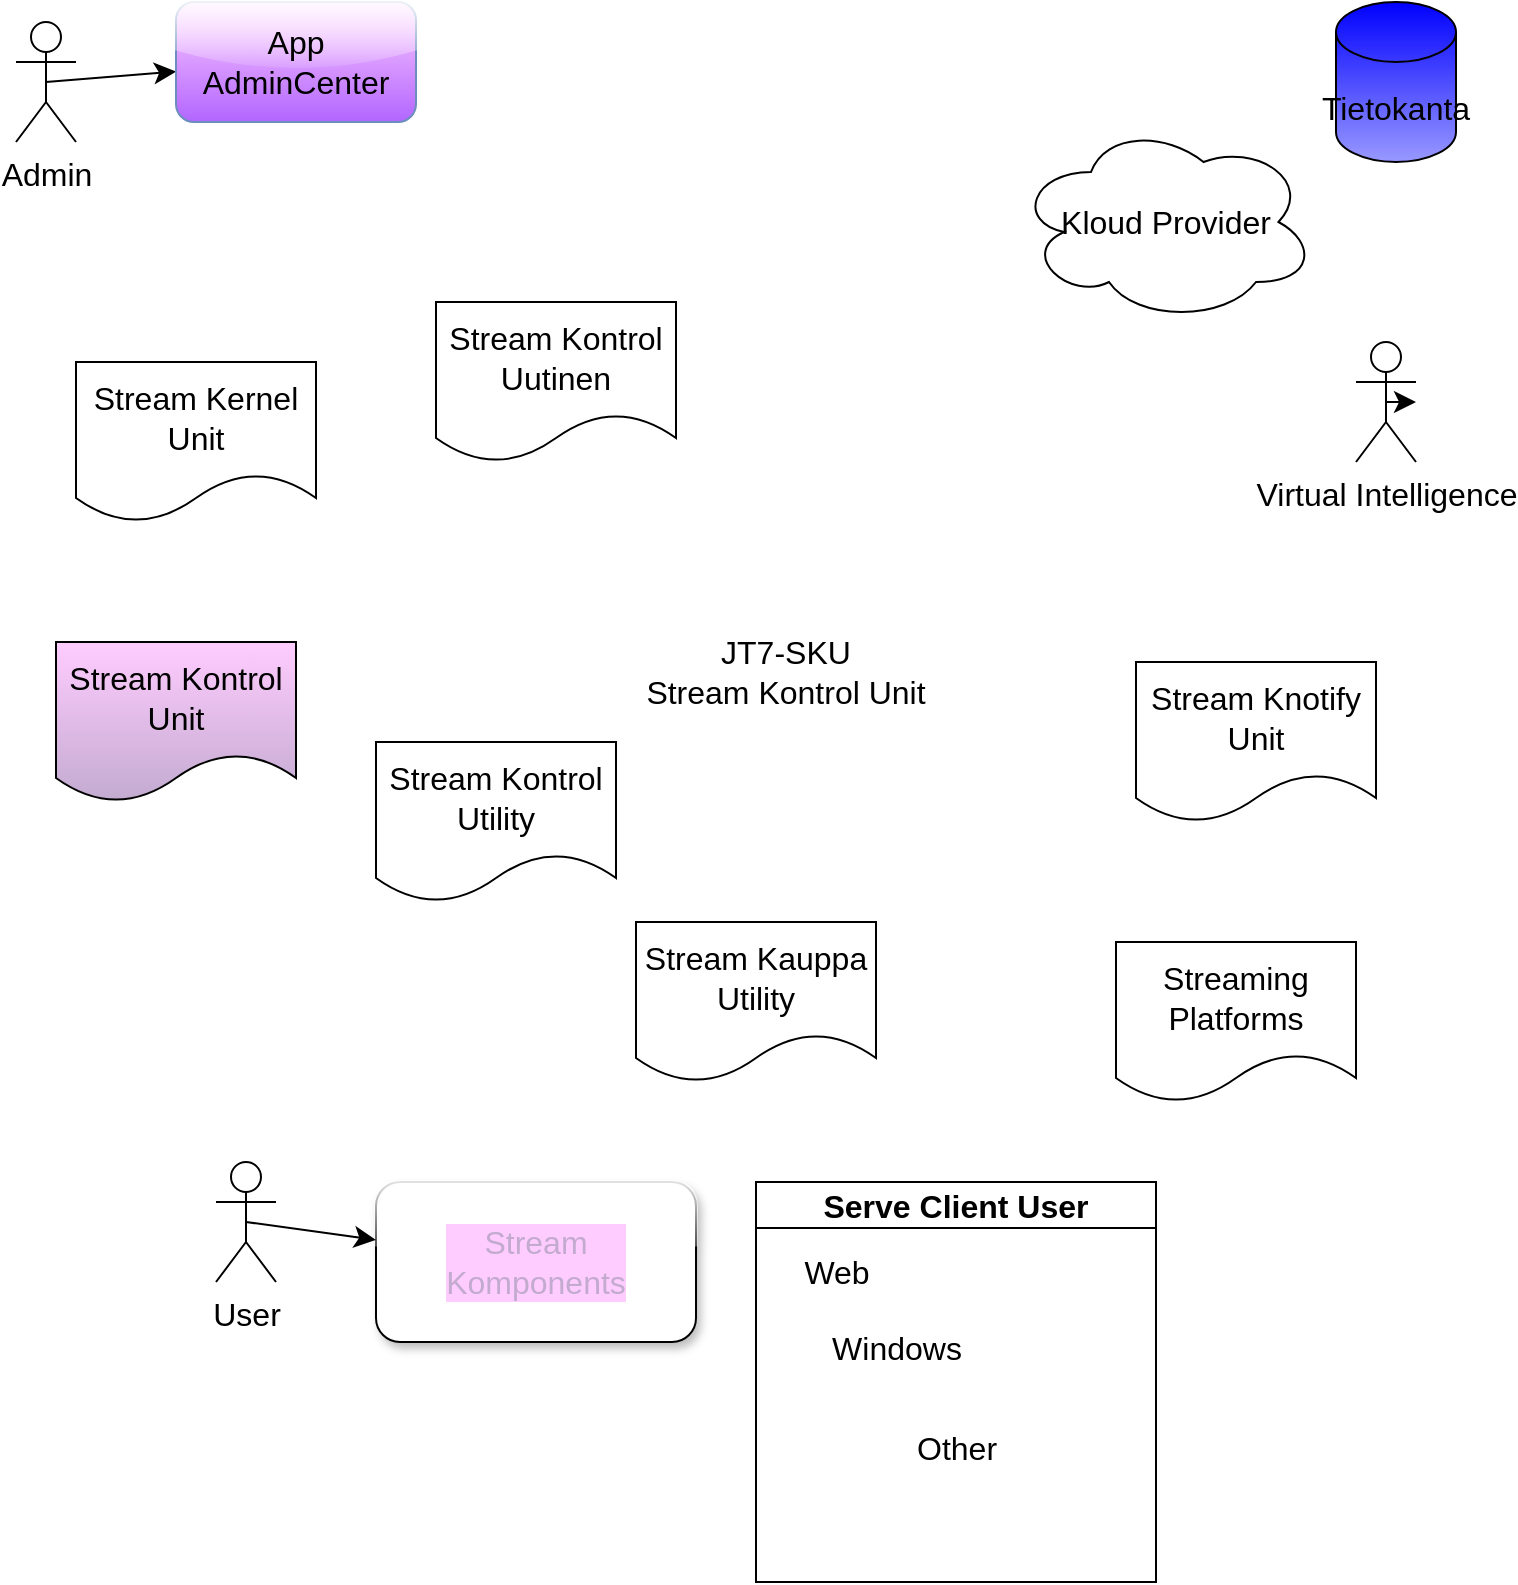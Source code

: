 <mxfile version="22.1.4" type="github">
  <diagram name="Sivu-1" id="nVIp9f3CLLhEfEjgpF28">
    <mxGraphModel dx="1434" dy="944" grid="1" gridSize="10" guides="1" tooltips="1" connect="1" arrows="1" fold="1" page="1" pageScale="1" pageWidth="827" pageHeight="1169" math="0" shadow="0">
      <root>
        <mxCell id="0" />
        <mxCell id="1" parent="0" />
        <mxCell id="bNF-SPqmJaTVdJ-8YDtE-1" value="Stream &lt;br&gt;Komponents" style="rounded=1;whiteSpace=wrap;html=1;fontSize=16;shadow=1;glass=1;fontColor=#C3ABD0;labelBackgroundColor=#FFCCFF;" parent="1" vertex="1">
          <mxGeometry x="240" y="650" width="160" height="80" as="geometry" />
        </mxCell>
        <mxCell id="bNF-SPqmJaTVdJ-8YDtE-2" value="JT7-SKU&lt;br&gt;Stream Kontrol Unit" style="text;strokeColor=none;fillColor=none;html=1;align=center;verticalAlign=middle;whiteSpace=wrap;rounded=0;fontSize=16;" parent="1" vertex="1">
          <mxGeometry x="360" y="350" width="170" height="90" as="geometry" />
        </mxCell>
        <mxCell id="bNF-SPqmJaTVdJ-8YDtE-3" value="Kloud Provider" style="ellipse;shape=cloud;whiteSpace=wrap;html=1;fontSize=16;" parent="1" vertex="1">
          <mxGeometry x="560" y="120" width="150" height="100" as="geometry" />
        </mxCell>
        <mxCell id="Mv3_jATNsVEBFW0Uo7lB-1" value="Stream Knotify Unit" style="shape=document;whiteSpace=wrap;html=1;boundedLbl=1;fontSize=16;" vertex="1" parent="1">
          <mxGeometry x="620" y="390" width="120" height="80" as="geometry" />
        </mxCell>
        <mxCell id="Mv3_jATNsVEBFW0Uo7lB-16" style="edgeStyle=none;curved=1;rounded=0;orthogonalLoop=1;jettySize=auto;html=1;exitX=0.5;exitY=0.5;exitDx=0;exitDy=0;exitPerimeter=0;fontSize=12;startSize=8;endSize=8;" edge="1" parent="1" source="Mv3_jATNsVEBFW0Uo7lB-2" target="bNF-SPqmJaTVdJ-8YDtE-1">
          <mxGeometry relative="1" as="geometry" />
        </mxCell>
        <mxCell id="Mv3_jATNsVEBFW0Uo7lB-2" value="User" style="shape=umlActor;verticalLabelPosition=bottom;verticalAlign=top;html=1;outlineConnect=0;fontSize=16;" vertex="1" parent="1">
          <mxGeometry x="160" y="640" width="30" height="60" as="geometry" />
        </mxCell>
        <mxCell id="Mv3_jATNsVEBFW0Uo7lB-3" value="Tietokanta" style="shape=cylinder3;whiteSpace=wrap;html=1;boundedLbl=1;backgroundOutline=1;size=15;fontSize=16;gradientColor=#9999FF;fillColor=#0000FF;" vertex="1" parent="1">
          <mxGeometry x="720" y="60" width="60" height="80" as="geometry" />
        </mxCell>
        <mxCell id="Mv3_jATNsVEBFW0Uo7lB-4" value="Streaming Platforms" style="shape=document;whiteSpace=wrap;html=1;boundedLbl=1;fontSize=16;" vertex="1" parent="1">
          <mxGeometry x="610" y="530" width="120" height="80" as="geometry" />
        </mxCell>
        <mxCell id="Mv3_jATNsVEBFW0Uo7lB-5" value="Stream Kernel Unit" style="shape=document;whiteSpace=wrap;html=1;boundedLbl=1;fontSize=16;" vertex="1" parent="1">
          <mxGeometry x="90" y="240" width="120" height="80" as="geometry" />
        </mxCell>
        <mxCell id="Mv3_jATNsVEBFW0Uo7lB-6" value="Stream Kontrol Unit" style="shape=document;whiteSpace=wrap;html=1;boundedLbl=1;fontSize=16;gradientColor=#C3ABD0;fillColor=#FFCCFF;" vertex="1" parent="1">
          <mxGeometry x="80" y="380" width="120" height="80" as="geometry" />
        </mxCell>
        <mxCell id="Mv3_jATNsVEBFW0Uo7lB-7" value="Virtual Intelligence" style="shape=umlActor;verticalLabelPosition=bottom;verticalAlign=top;html=1;outlineConnect=0;fontSize=16;" vertex="1" parent="1">
          <mxGeometry x="730" y="230" width="30" height="60" as="geometry" />
        </mxCell>
        <mxCell id="Mv3_jATNsVEBFW0Uo7lB-9" value="Stream Kontrol Utility" style="shape=document;whiteSpace=wrap;html=1;boundedLbl=1;fontSize=16;" vertex="1" parent="1">
          <mxGeometry x="240" y="430" width="120" height="80" as="geometry" />
        </mxCell>
        <mxCell id="Mv3_jATNsVEBFW0Uo7lB-10" value="Stream Kauppa Utility" style="shape=document;whiteSpace=wrap;html=1;boundedLbl=1;fontSize=16;" vertex="1" parent="1">
          <mxGeometry x="370" y="520" width="120" height="80" as="geometry" />
        </mxCell>
        <mxCell id="Mv3_jATNsVEBFW0Uo7lB-11" value="Stream Kontrol Uutinen" style="shape=document;whiteSpace=wrap;html=1;boundedLbl=1;fontSize=16;" vertex="1" parent="1">
          <mxGeometry x="270" y="210" width="120" height="80" as="geometry" />
        </mxCell>
        <mxCell id="Mv3_jATNsVEBFW0Uo7lB-15" style="edgeStyle=none;curved=1;rounded=0;orthogonalLoop=1;jettySize=auto;html=1;exitX=0.5;exitY=0.5;exitDx=0;exitDy=0;exitPerimeter=0;fontSize=12;startSize=8;endSize=8;" edge="1" parent="1" source="Mv3_jATNsVEBFW0Uo7lB-12" target="Mv3_jATNsVEBFW0Uo7lB-13">
          <mxGeometry relative="1" as="geometry" />
        </mxCell>
        <mxCell id="Mv3_jATNsVEBFW0Uo7lB-12" value="Admin" style="shape=umlActor;verticalLabelPosition=bottom;verticalAlign=top;html=1;outlineConnect=0;fontSize=16;" vertex="1" parent="1">
          <mxGeometry x="60" y="70" width="30" height="60" as="geometry" />
        </mxCell>
        <mxCell id="Mv3_jATNsVEBFW0Uo7lB-13" value="App AdminCenter" style="rounded=1;whiteSpace=wrap;html=1;fontSize=16;fillColor=#FFCCFF;strokeColor=#6c8ebf;gradientColor=#B266FF;glass=1;" vertex="1" parent="1">
          <mxGeometry x="140" y="60" width="120" height="60" as="geometry" />
        </mxCell>
        <mxCell id="Mv3_jATNsVEBFW0Uo7lB-14" style="edgeStyle=none;curved=1;rounded=0;orthogonalLoop=1;jettySize=auto;html=1;exitX=0.5;exitY=0.5;exitDx=0;exitDy=0;exitPerimeter=0;fontSize=12;startSize=8;endSize=8;" edge="1" parent="1" source="Mv3_jATNsVEBFW0Uo7lB-7" target="Mv3_jATNsVEBFW0Uo7lB-7">
          <mxGeometry relative="1" as="geometry" />
        </mxCell>
        <mxCell id="Cx0Q3Kvt6o_P9Q8PGs4c-1" value="Serve Client User" style="swimlane;whiteSpace=wrap;html=1;fontSize=16;" vertex="1" parent="1">
          <mxGeometry x="430" y="650" width="200" height="200" as="geometry" />
        </mxCell>
        <mxCell id="Cx0Q3Kvt6o_P9Q8PGs4c-2" value="Web" style="text;html=1;align=center;verticalAlign=middle;resizable=0;points=[];autosize=1;strokeColor=none;fillColor=none;fontSize=16;" vertex="1" parent="Cx0Q3Kvt6o_P9Q8PGs4c-1">
          <mxGeometry x="10" y="30" width="60" height="30" as="geometry" />
        </mxCell>
        <mxCell id="Cx0Q3Kvt6o_P9Q8PGs4c-4" value="Windows" style="text;html=1;align=center;verticalAlign=middle;resizable=0;points=[];autosize=1;strokeColor=none;fillColor=none;fontSize=16;" vertex="1" parent="1">
          <mxGeometry x="455" y="718" width="90" height="30" as="geometry" />
        </mxCell>
        <mxCell id="Cx0Q3Kvt6o_P9Q8PGs4c-5" value="Other" style="text;html=1;align=center;verticalAlign=middle;resizable=0;points=[];autosize=1;strokeColor=none;fillColor=none;fontSize=16;" vertex="1" parent="1">
          <mxGeometry x="500" y="768" width="60" height="30" as="geometry" />
        </mxCell>
      </root>
    </mxGraphModel>
  </diagram>
</mxfile>
